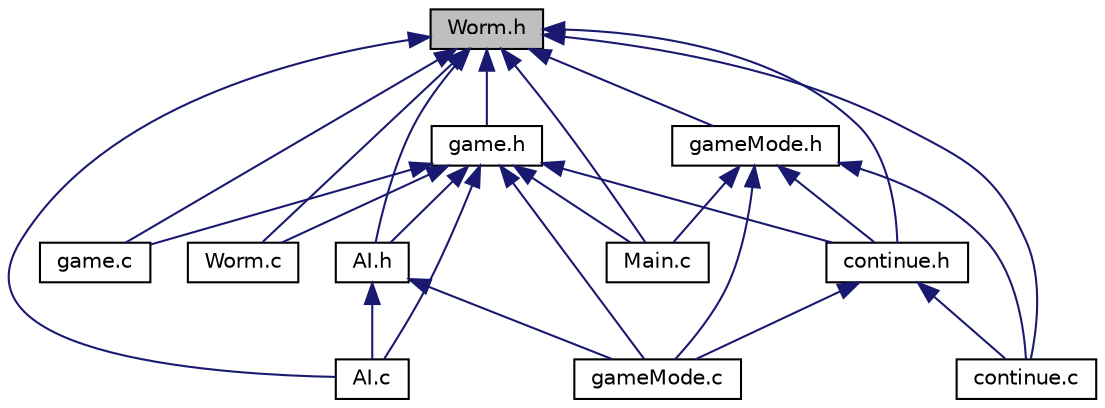 digraph "Worm.h"
{
 // LATEX_PDF_SIZE
  edge [fontname="Helvetica",fontsize="10",labelfontname="Helvetica",labelfontsize="10"];
  node [fontname="Helvetica",fontsize="10",shape=record];
  Node4 [label="Worm.h",height=0.2,width=0.4,color="black", fillcolor="grey75", style="filled", fontcolor="black",tooltip="Containts declarations of Worm and Missile structure as well as funcions used for them."];
  Node4 -> Node5 [dir="back",color="midnightblue",fontsize="10",style="solid",fontname="Helvetica"];
  Node5 [label="AI.h",height=0.2,width=0.4,color="black", fillcolor="white", style="filled",URL="$_a_i_8h.html",tooltip="Contains definitions of functions used in ai.c."];
  Node5 -> Node6 [dir="back",color="midnightblue",fontsize="10",style="solid",fontname="Helvetica"];
  Node6 [label="AI.c",height=0.2,width=0.4,color="black", fillcolor="white", style="filled",URL="$_a_i_8c.html",tooltip="Contains functions used for simulating worm ai."];
  Node5 -> Node7 [dir="back",color="midnightblue",fontsize="10",style="solid",fontname="Helvetica"];
  Node7 [label="gameMode.c",height=0.2,width=0.4,color="black", fillcolor="white", style="filled",URL="$game_mode_8c.html",tooltip="Contains game loops for every game mode existing in game."];
  Node4 -> Node8 [dir="back",color="midnightblue",fontsize="10",style="solid",fontname="Helvetica"];
  Node8 [label="game.h",height=0.2,width=0.4,color="black", fillcolor="white", style="filled",URL="$game_8h.html",tooltip="Contains definitions of all functions written and used in game.c."];
  Node8 -> Node5 [dir="back",color="midnightblue",fontsize="10",style="solid",fontname="Helvetica"];
  Node8 -> Node6 [dir="back",color="midnightblue",fontsize="10",style="solid",fontname="Helvetica"];
  Node8 -> Node9 [dir="back",color="midnightblue",fontsize="10",style="solid",fontname="Helvetica"];
  Node9 [label="continue.h",height=0.2,width=0.4,color="black", fillcolor="white", style="filled",URL="$continue_8h.html",tooltip="Contains structures and function definitions needed for continuing ganme."];
  Node9 -> Node10 [dir="back",color="midnightblue",fontsize="10",style="solid",fontname="Helvetica"];
  Node10 [label="continue.c",height=0.2,width=0.4,color="black", fillcolor="white", style="filled",URL="$continue_8c.html",tooltip="Contains all functions used to continue saved game."];
  Node9 -> Node7 [dir="back",color="midnightblue",fontsize="10",style="solid",fontname="Helvetica"];
  Node8 -> Node11 [dir="back",color="midnightblue",fontsize="10",style="solid",fontname="Helvetica"];
  Node11 [label="game.c",height=0.2,width=0.4,color="black", fillcolor="white", style="filled",URL="$game_8c.html",tooltip="Contains main functions for playing the game."];
  Node8 -> Node7 [dir="back",color="midnightblue",fontsize="10",style="solid",fontname="Helvetica"];
  Node8 -> Node12 [dir="back",color="midnightblue",fontsize="10",style="solid",fontname="Helvetica"];
  Node12 [label="Main.c",height=0.2,width=0.4,color="black", fillcolor="white", style="filled",URL="$_main_8c.html",tooltip=" "];
  Node8 -> Node13 [dir="back",color="midnightblue",fontsize="10",style="solid",fontname="Helvetica"];
  Node13 [label="Worm.c",height=0.2,width=0.4,color="black", fillcolor="white", style="filled",URL="$_worm_8c.html",tooltip=" "];
  Node4 -> Node6 [dir="back",color="midnightblue",fontsize="10",style="solid",fontname="Helvetica"];
  Node4 -> Node10 [dir="back",color="midnightblue",fontsize="10",style="solid",fontname="Helvetica"];
  Node4 -> Node14 [dir="back",color="midnightblue",fontsize="10",style="solid",fontname="Helvetica"];
  Node14 [label="gameMode.h",height=0.2,width=0.4,color="black", fillcolor="white", style="filled",URL="$game_mode_8h.html",tooltip=" "];
  Node14 -> Node10 [dir="back",color="midnightblue",fontsize="10",style="solid",fontname="Helvetica"];
  Node14 -> Node9 [dir="back",color="midnightblue",fontsize="10",style="solid",fontname="Helvetica"];
  Node14 -> Node7 [dir="back",color="midnightblue",fontsize="10",style="solid",fontname="Helvetica"];
  Node14 -> Node12 [dir="back",color="midnightblue",fontsize="10",style="solid",fontname="Helvetica"];
  Node4 -> Node9 [dir="back",color="midnightblue",fontsize="10",style="solid",fontname="Helvetica"];
  Node4 -> Node11 [dir="back",color="midnightblue",fontsize="10",style="solid",fontname="Helvetica"];
  Node4 -> Node12 [dir="back",color="midnightblue",fontsize="10",style="solid",fontname="Helvetica"];
  Node4 -> Node13 [dir="back",color="midnightblue",fontsize="10",style="solid",fontname="Helvetica"];
}
